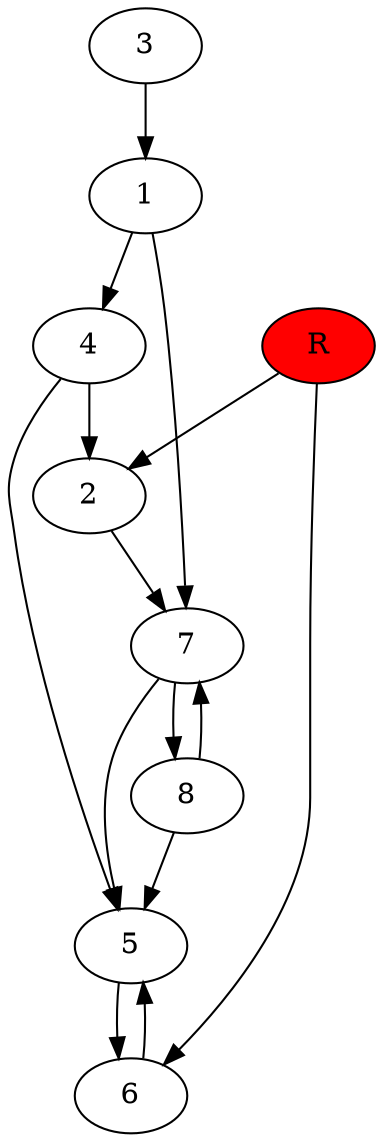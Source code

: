 digraph prb12295 {
	1
	2
	3
	4
	5
	6
	7
	8
	R [fillcolor="#ff0000" style=filled]
	1 -> 4
	1 -> 7
	2 -> 7
	3 -> 1
	4 -> 2
	4 -> 5
	5 -> 6
	6 -> 5
	7 -> 5
	7 -> 8
	8 -> 5
	8 -> 7
	R -> 2
	R -> 6
}
